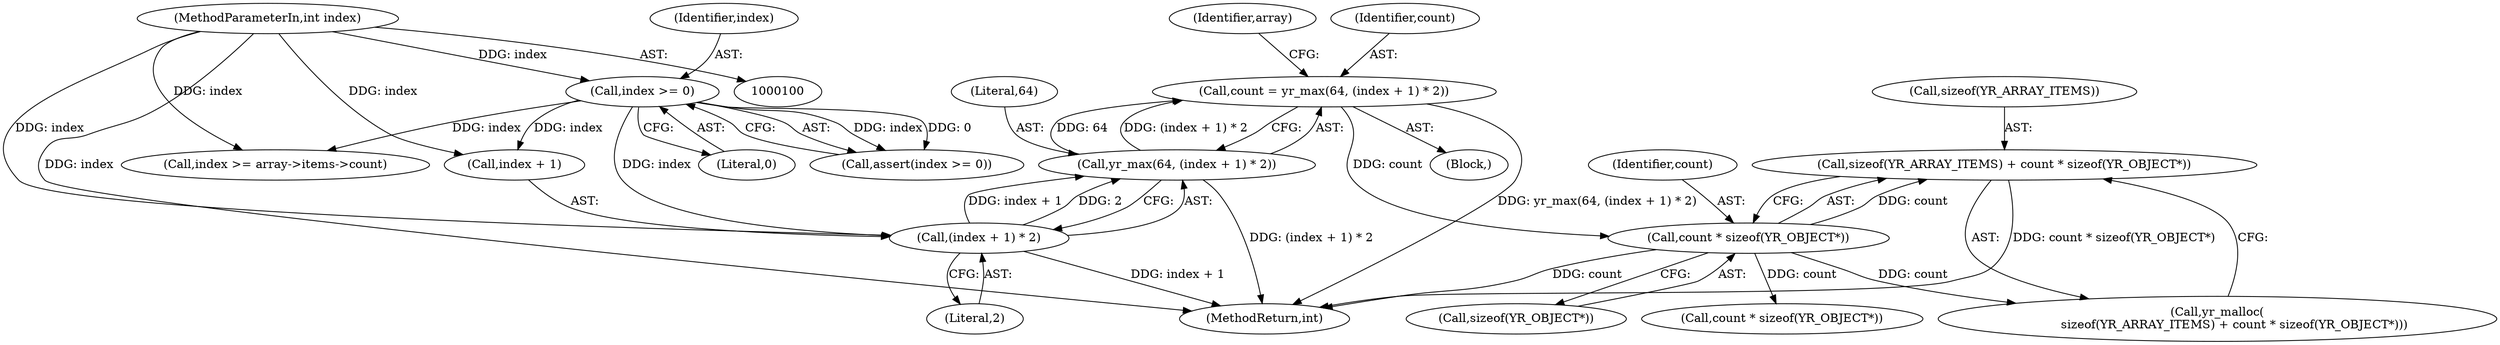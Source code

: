 digraph "0_yara_4a342f01e5439b9bb901aff1c6c23c536baeeb3f_0@API" {
"1000145" [label="(Call,sizeof(YR_ARRAY_ITEMS) + count * sizeof(YR_OBJECT*))"];
"1000148" [label="(Call,count * sizeof(YR_OBJECT*))"];
"1000129" [label="(Call,count = yr_max(64, (index + 1) * 2))"];
"1000131" [label="(Call,yr_max(64, (index + 1) * 2))"];
"1000133" [label="(Call,(index + 1) * 2)"];
"1000109" [label="(Call,index >= 0)"];
"1000103" [label="(MethodParameterIn,int index)"];
"1000140" [label="(Identifier,array)"];
"1000146" [label="(Call,sizeof(YR_ARRAY_ITEMS))"];
"1000180" [label="(Call,index >= array->items->count)"];
"1000144" [label="(Call,yr_malloc(\n         sizeof(YR_ARRAY_ITEMS) + count * sizeof(YR_OBJECT*)))"];
"1000148" [label="(Call,count * sizeof(YR_OBJECT*))"];
"1000111" [label="(Literal,0)"];
"1000128" [label="(Block,)"];
"1000108" [label="(Call,assert(index >= 0))"];
"1000133" [label="(Call,(index + 1) * 2)"];
"1000103" [label="(MethodParameterIn,int index)"];
"1000109" [label="(Call,index >= 0)"];
"1000110" [label="(Identifier,index)"];
"1000150" [label="(Call,sizeof(YR_OBJECT*))"];
"1000131" [label="(Call,yr_max(64, (index + 1) * 2))"];
"1000267" [label="(MethodReturn,int)"];
"1000129" [label="(Call,count = yr_max(64, (index + 1) * 2))"];
"1000167" [label="(Call,count * sizeof(YR_OBJECT*))"];
"1000149" [label="(Identifier,count)"];
"1000137" [label="(Literal,2)"];
"1000130" [label="(Identifier,count)"];
"1000134" [label="(Call,index + 1)"];
"1000132" [label="(Literal,64)"];
"1000145" [label="(Call,sizeof(YR_ARRAY_ITEMS) + count * sizeof(YR_OBJECT*))"];
"1000145" -> "1000144"  [label="AST: "];
"1000145" -> "1000148"  [label="CFG: "];
"1000146" -> "1000145"  [label="AST: "];
"1000148" -> "1000145"  [label="AST: "];
"1000144" -> "1000145"  [label="CFG: "];
"1000145" -> "1000267"  [label="DDG: count * sizeof(YR_OBJECT*)"];
"1000148" -> "1000145"  [label="DDG: count"];
"1000148" -> "1000150"  [label="CFG: "];
"1000149" -> "1000148"  [label="AST: "];
"1000150" -> "1000148"  [label="AST: "];
"1000148" -> "1000267"  [label="DDG: count"];
"1000148" -> "1000144"  [label="DDG: count"];
"1000129" -> "1000148"  [label="DDG: count"];
"1000148" -> "1000167"  [label="DDG: count"];
"1000129" -> "1000128"  [label="AST: "];
"1000129" -> "1000131"  [label="CFG: "];
"1000130" -> "1000129"  [label="AST: "];
"1000131" -> "1000129"  [label="AST: "];
"1000140" -> "1000129"  [label="CFG: "];
"1000129" -> "1000267"  [label="DDG: yr_max(64, (index + 1) * 2)"];
"1000131" -> "1000129"  [label="DDG: 64"];
"1000131" -> "1000129"  [label="DDG: (index + 1) * 2"];
"1000131" -> "1000133"  [label="CFG: "];
"1000132" -> "1000131"  [label="AST: "];
"1000133" -> "1000131"  [label="AST: "];
"1000131" -> "1000267"  [label="DDG: (index + 1) * 2"];
"1000133" -> "1000131"  [label="DDG: index + 1"];
"1000133" -> "1000131"  [label="DDG: 2"];
"1000133" -> "1000137"  [label="CFG: "];
"1000134" -> "1000133"  [label="AST: "];
"1000137" -> "1000133"  [label="AST: "];
"1000133" -> "1000267"  [label="DDG: index + 1"];
"1000109" -> "1000133"  [label="DDG: index"];
"1000103" -> "1000133"  [label="DDG: index"];
"1000109" -> "1000108"  [label="AST: "];
"1000109" -> "1000111"  [label="CFG: "];
"1000110" -> "1000109"  [label="AST: "];
"1000111" -> "1000109"  [label="AST: "];
"1000108" -> "1000109"  [label="CFG: "];
"1000109" -> "1000108"  [label="DDG: index"];
"1000109" -> "1000108"  [label="DDG: 0"];
"1000103" -> "1000109"  [label="DDG: index"];
"1000109" -> "1000134"  [label="DDG: index"];
"1000109" -> "1000180"  [label="DDG: index"];
"1000103" -> "1000100"  [label="AST: "];
"1000103" -> "1000267"  [label="DDG: index"];
"1000103" -> "1000134"  [label="DDG: index"];
"1000103" -> "1000180"  [label="DDG: index"];
}

